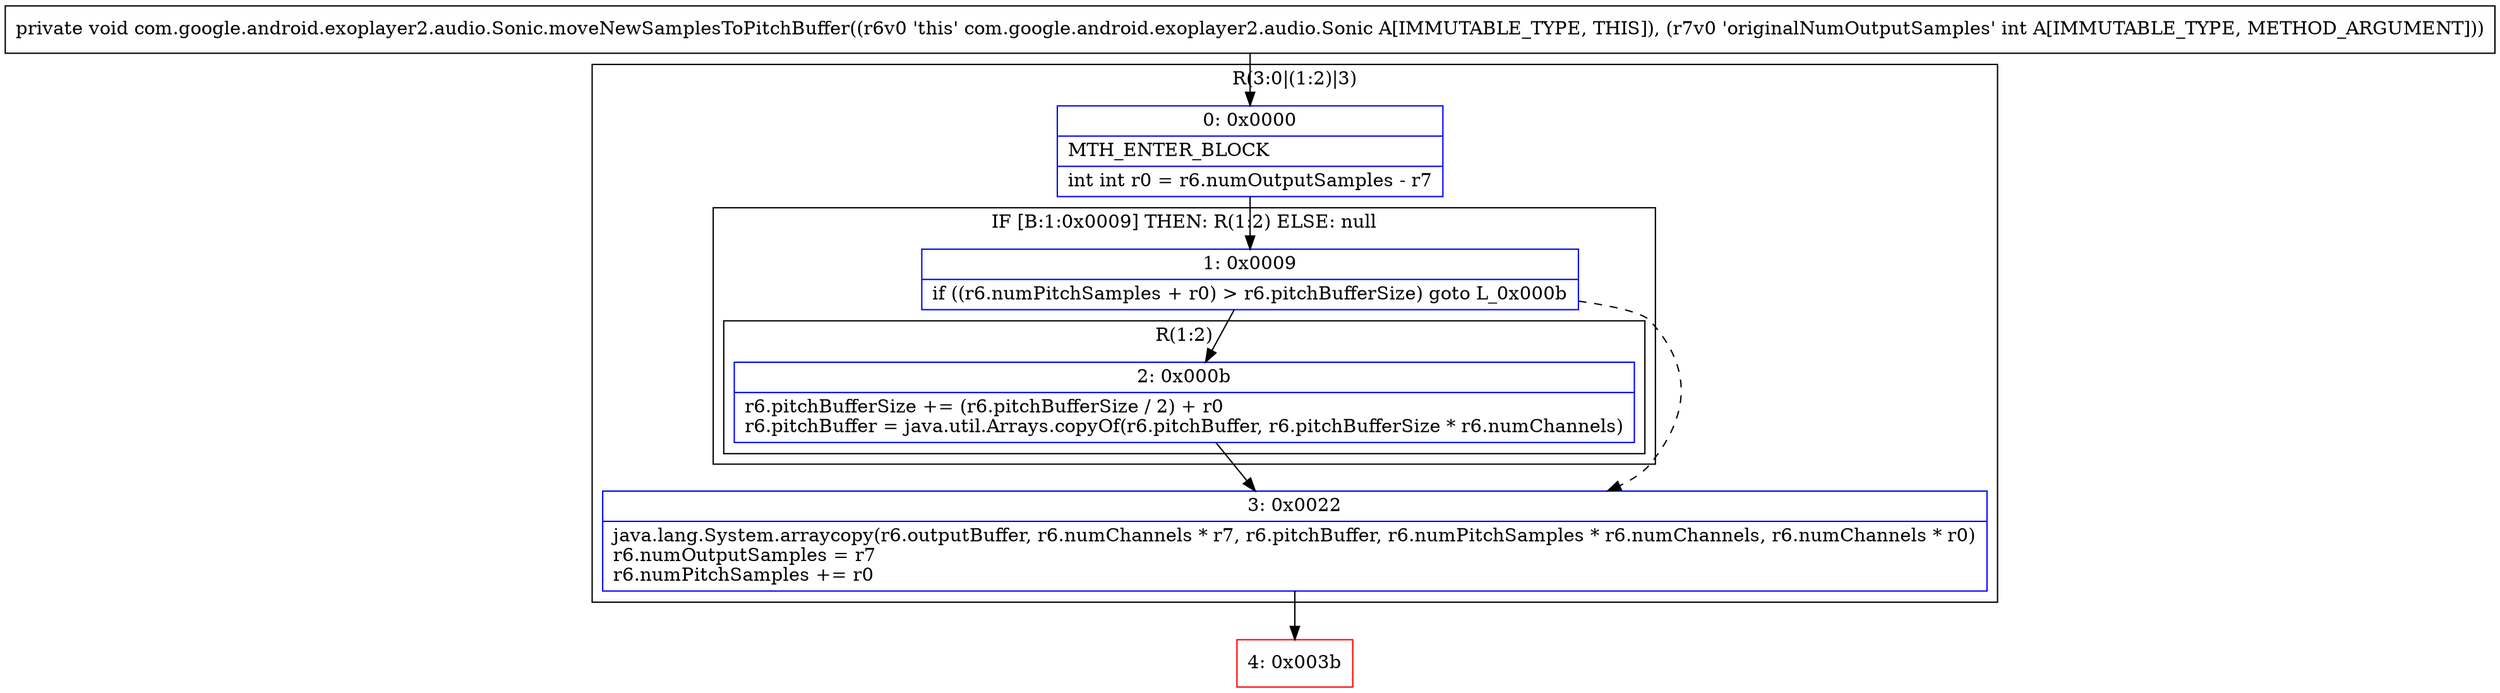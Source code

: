 digraph "CFG forcom.google.android.exoplayer2.audio.Sonic.moveNewSamplesToPitchBuffer(I)V" {
subgraph cluster_Region_944509529 {
label = "R(3:0|(1:2)|3)";
node [shape=record,color=blue];
Node_0 [shape=record,label="{0\:\ 0x0000|MTH_ENTER_BLOCK\l|int int r0 = r6.numOutputSamples \- r7\l}"];
subgraph cluster_IfRegion_2130437706 {
label = "IF [B:1:0x0009] THEN: R(1:2) ELSE: null";
node [shape=record,color=blue];
Node_1 [shape=record,label="{1\:\ 0x0009|if ((r6.numPitchSamples + r0) \> r6.pitchBufferSize) goto L_0x000b\l}"];
subgraph cluster_Region_1298396666 {
label = "R(1:2)";
node [shape=record,color=blue];
Node_2 [shape=record,label="{2\:\ 0x000b|r6.pitchBufferSize += (r6.pitchBufferSize \/ 2) + r0\lr6.pitchBuffer = java.util.Arrays.copyOf(r6.pitchBuffer, r6.pitchBufferSize * r6.numChannels)\l}"];
}
}
Node_3 [shape=record,label="{3\:\ 0x0022|java.lang.System.arraycopy(r6.outputBuffer, r6.numChannels * r7, r6.pitchBuffer, r6.numPitchSamples * r6.numChannels, r6.numChannels * r0)\lr6.numOutputSamples = r7\lr6.numPitchSamples += r0\l}"];
}
Node_4 [shape=record,color=red,label="{4\:\ 0x003b}"];
MethodNode[shape=record,label="{private void com.google.android.exoplayer2.audio.Sonic.moveNewSamplesToPitchBuffer((r6v0 'this' com.google.android.exoplayer2.audio.Sonic A[IMMUTABLE_TYPE, THIS]), (r7v0 'originalNumOutputSamples' int A[IMMUTABLE_TYPE, METHOD_ARGUMENT])) }"];
MethodNode -> Node_0;
Node_0 -> Node_1;
Node_1 -> Node_2;
Node_1 -> Node_3[style=dashed];
Node_2 -> Node_3;
Node_3 -> Node_4;
}

